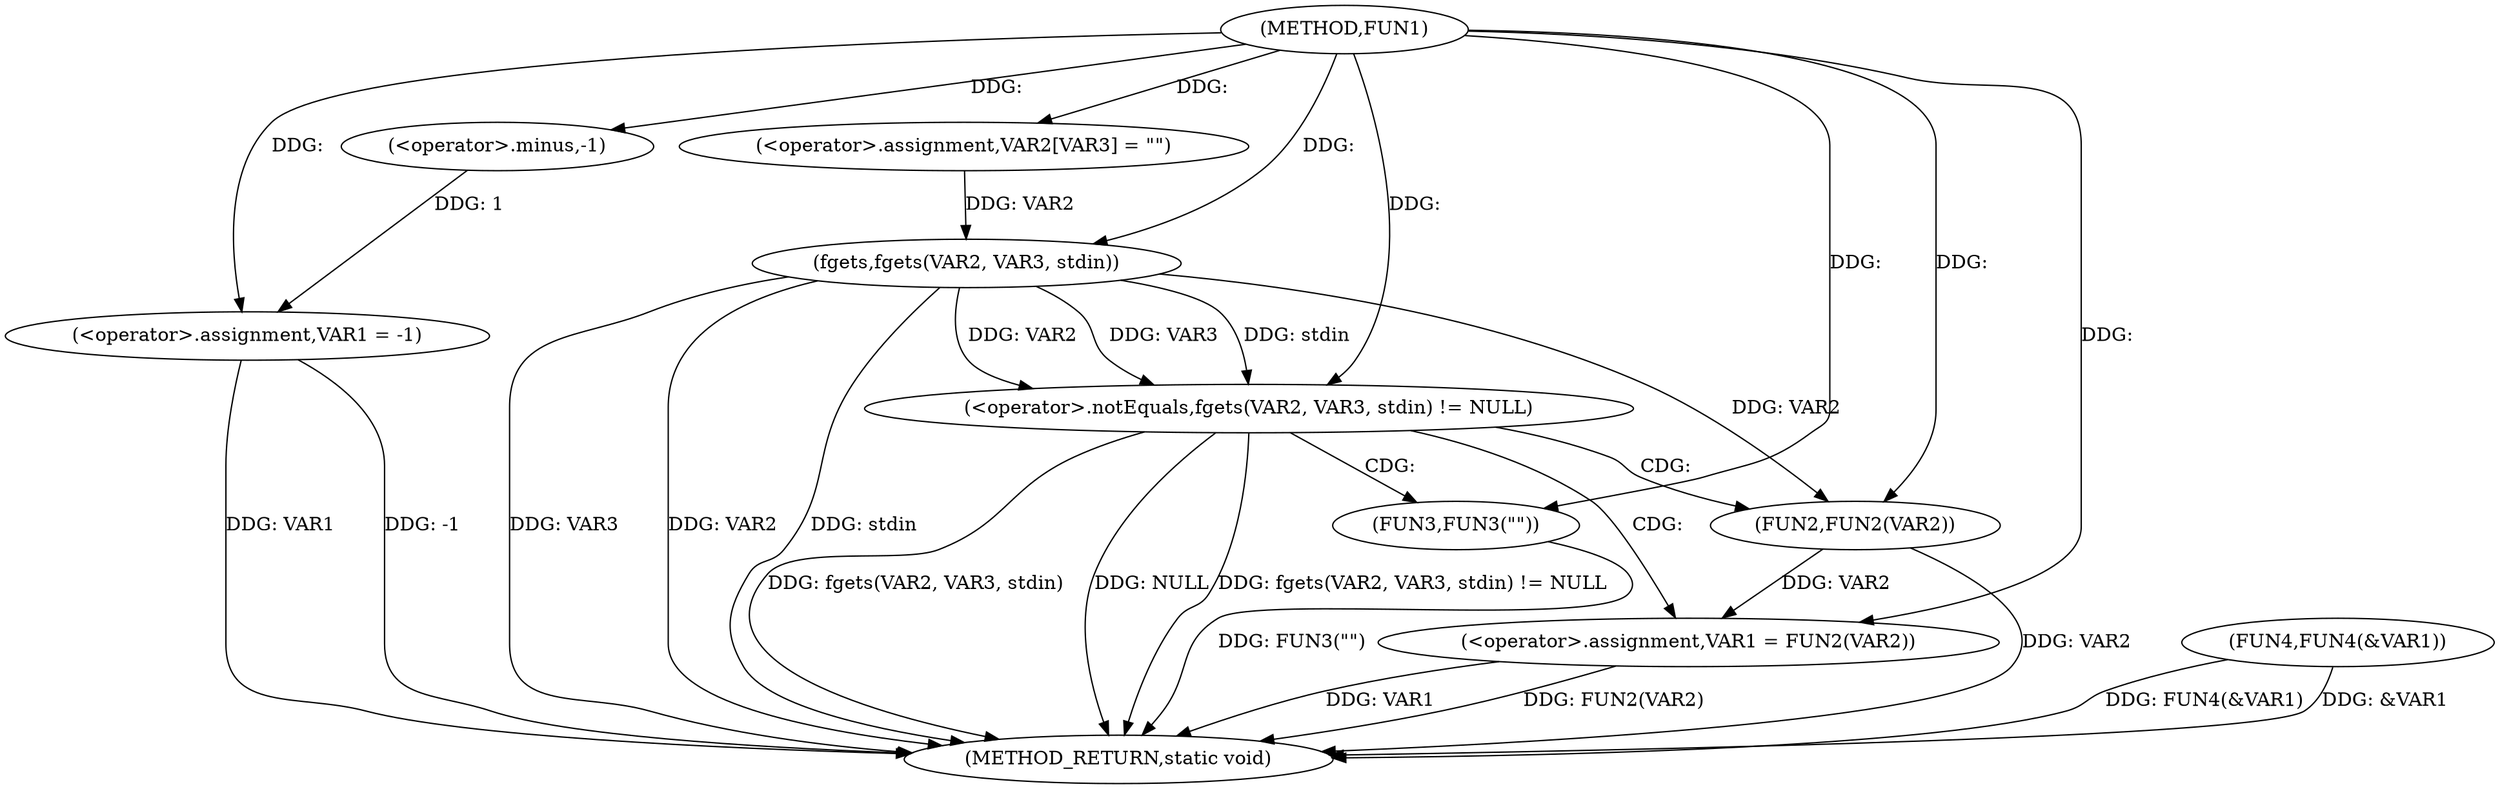 digraph FUN1 {  
"1000100" [label = "(METHOD,FUN1)" ]
"1000131" [label = "(METHOD_RETURN,static void)" ]
"1000103" [label = "(<operator>.assignment,VAR1 = -1)" ]
"1000105" [label = "(<operator>.minus,-1)" ]
"1000109" [label = "(<operator>.assignment,VAR2[VAR3] = \"\")" ]
"1000113" [label = "(<operator>.notEquals,fgets(VAR2, VAR3, stdin) != NULL)" ]
"1000114" [label = "(fgets,fgets(VAR2, VAR3, stdin))" ]
"1000120" [label = "(<operator>.assignment,VAR1 = FUN2(VAR2))" ]
"1000122" [label = "(FUN2,FUN2(VAR2))" ]
"1000126" [label = "(FUN3,FUN3(\"\"))" ]
"1000128" [label = "(FUN4,FUN4(&VAR1))" ]
  "1000114" -> "1000131"  [ label = "DDG: stdin"] 
  "1000126" -> "1000131"  [ label = "DDG: FUN3(\"\")"] 
  "1000103" -> "1000131"  [ label = "DDG: VAR1"] 
  "1000103" -> "1000131"  [ label = "DDG: -1"] 
  "1000113" -> "1000131"  [ label = "DDG: fgets(VAR2, VAR3, stdin)"] 
  "1000122" -> "1000131"  [ label = "DDG: VAR2"] 
  "1000113" -> "1000131"  [ label = "DDG: NULL"] 
  "1000120" -> "1000131"  [ label = "DDG: FUN2(VAR2)"] 
  "1000128" -> "1000131"  [ label = "DDG: FUN4(&VAR1)"] 
  "1000114" -> "1000131"  [ label = "DDG: VAR3"] 
  "1000128" -> "1000131"  [ label = "DDG: &VAR1"] 
  "1000114" -> "1000131"  [ label = "DDG: VAR2"] 
  "1000120" -> "1000131"  [ label = "DDG: VAR1"] 
  "1000113" -> "1000131"  [ label = "DDG: fgets(VAR2, VAR3, stdin) != NULL"] 
  "1000105" -> "1000103"  [ label = "DDG: 1"] 
  "1000100" -> "1000103"  [ label = "DDG: "] 
  "1000100" -> "1000105"  [ label = "DDG: "] 
  "1000100" -> "1000109"  [ label = "DDG: "] 
  "1000114" -> "1000113"  [ label = "DDG: VAR2"] 
  "1000114" -> "1000113"  [ label = "DDG: VAR3"] 
  "1000114" -> "1000113"  [ label = "DDG: stdin"] 
  "1000109" -> "1000114"  [ label = "DDG: VAR2"] 
  "1000100" -> "1000114"  [ label = "DDG: "] 
  "1000100" -> "1000113"  [ label = "DDG: "] 
  "1000122" -> "1000120"  [ label = "DDG: VAR2"] 
  "1000100" -> "1000120"  [ label = "DDG: "] 
  "1000114" -> "1000122"  [ label = "DDG: VAR2"] 
  "1000100" -> "1000122"  [ label = "DDG: "] 
  "1000100" -> "1000126"  [ label = "DDG: "] 
  "1000113" -> "1000120"  [ label = "CDG: "] 
  "1000113" -> "1000122"  [ label = "CDG: "] 
  "1000113" -> "1000126"  [ label = "CDG: "] 
}
